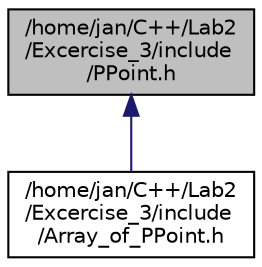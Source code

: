 digraph "/home/jan/C++/Lab2/Excercise_3/include/PPoint.h"
{
 // LATEX_PDF_SIZE
  edge [fontname="Helvetica",fontsize="10",labelfontname="Helvetica",labelfontsize="10"];
  node [fontname="Helvetica",fontsize="10",shape=record];
  Node1 [label="/home/jan/C++/Lab2\l/Excercise_3/include\l/PPoint.h",height=0.2,width=0.4,color="black", fillcolor="grey75", style="filled", fontcolor="black",tooltip="PPoint class header."];
  Node1 -> Node2 [dir="back",color="midnightblue",fontsize="10",style="solid"];
  Node2 [label="/home/jan/C++/Lab2\l/Excercise_3/include\l/Array_of_PPoint.h",height=0.2,width=0.4,color="black", fillcolor="white", style="filled",URL="$Array__of__PPoint_8h.html",tooltip="Array_of_PPoint class header."];
}
